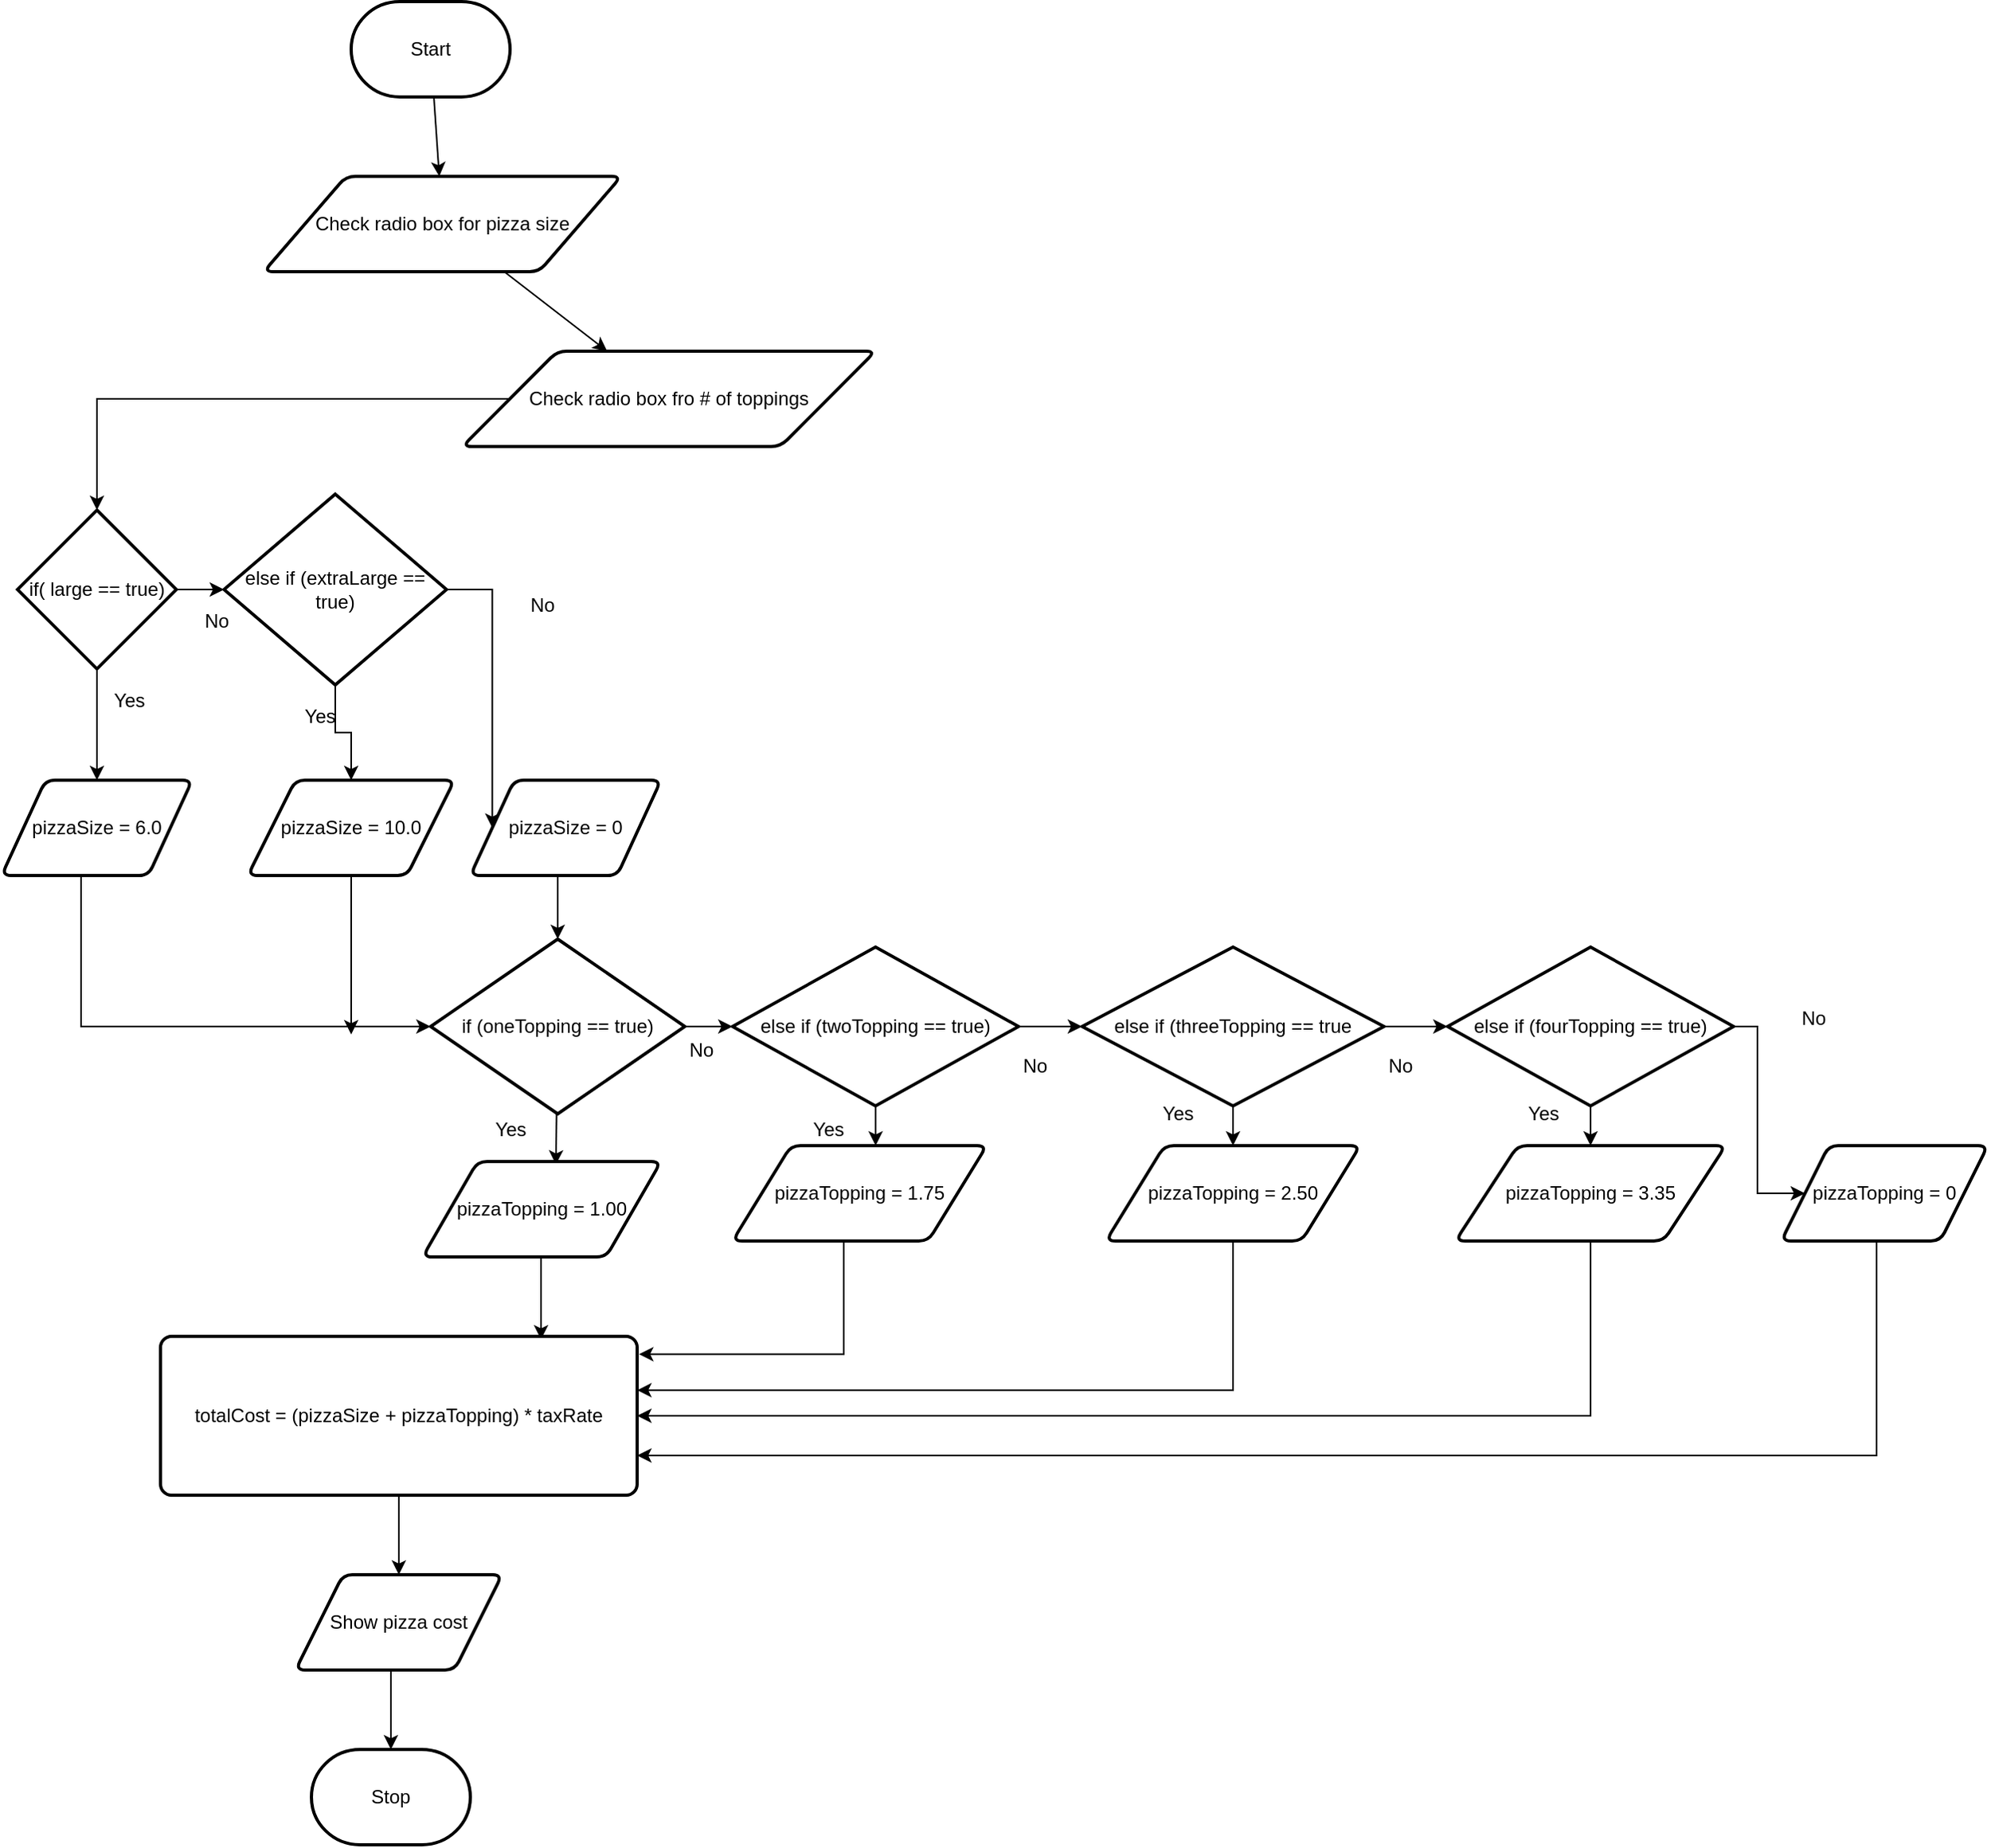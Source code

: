 <mxfile>
    <diagram id="GInHtZuMB5CcCfA9ihm7" name="Page-1">
        <mxGraphModel dx="667" dy="561" grid="1" gridSize="10" guides="1" tooltips="1" connect="1" arrows="1" fold="1" page="1" pageScale="1" pageWidth="850" pageHeight="1100" math="0" shadow="0">
            <root>
                <mxCell id="0"/>
                <mxCell id="1" parent="0"/>
                <mxCell id="11" style="edgeStyle=none;html=1;" parent="1" source="2" target="3" edge="1">
                    <mxGeometry relative="1" as="geometry"/>
                </mxCell>
                <mxCell id="2" value="Start" style="strokeWidth=2;html=1;shape=mxgraph.flowchart.terminator;whiteSpace=wrap;" parent="1" vertex="1">
                    <mxGeometry x="290" y="80" width="100" height="60" as="geometry"/>
                </mxCell>
                <mxCell id="13" style="edgeStyle=none;html=1;" parent="1" source="3" target="12" edge="1">
                    <mxGeometry relative="1" as="geometry"/>
                </mxCell>
                <mxCell id="3" value="Check radio box for pizza size" style="shape=parallelogram;html=1;strokeWidth=2;perimeter=parallelogramPerimeter;whiteSpace=wrap;rounded=1;arcSize=12;size=0.23;" parent="1" vertex="1">
                    <mxGeometry x="235" y="190" width="225" height="60" as="geometry"/>
                </mxCell>
                <mxCell id="21" style="edgeStyle=orthogonalEdgeStyle;html=1;rounded=0;" parent="1" source="12" target="15" edge="1">
                    <mxGeometry relative="1" as="geometry"/>
                </mxCell>
                <mxCell id="12" value="Check radio box fro # of toppings" style="shape=parallelogram;html=1;strokeWidth=2;perimeter=parallelogramPerimeter;whiteSpace=wrap;rounded=1;arcSize=12;size=0.23;" parent="1" vertex="1">
                    <mxGeometry x="360" y="300" width="260" height="60" as="geometry"/>
                </mxCell>
                <mxCell id="22" style="edgeStyle=orthogonalEdgeStyle;rounded=0;html=1;entryX=0;entryY=0.5;entryDx=0;entryDy=0;entryPerimeter=0;" parent="1" source="15" target="16" edge="1">
                    <mxGeometry relative="1" as="geometry"/>
                </mxCell>
                <mxCell id="23" style="edgeStyle=orthogonalEdgeStyle;rounded=0;html=1;entryX=0.5;entryY=0;entryDx=0;entryDy=0;" parent="1" source="15" target="17" edge="1">
                    <mxGeometry relative="1" as="geometry"/>
                </mxCell>
                <mxCell id="15" value="if( large == true)" style="strokeWidth=2;html=1;shape=mxgraph.flowchart.decision;whiteSpace=wrap;" parent="1" vertex="1">
                    <mxGeometry x="80" y="400" width="100" height="100" as="geometry"/>
                </mxCell>
                <mxCell id="26" style="edgeStyle=orthogonalEdgeStyle;rounded=0;html=1;entryX=0.5;entryY=0;entryDx=0;entryDy=0;" parent="1" source="16" target="18" edge="1">
                    <mxGeometry relative="1" as="geometry"/>
                </mxCell>
                <mxCell id="28" style="edgeStyle=orthogonalEdgeStyle;rounded=0;html=1;entryX=0;entryY=0.5;entryDx=0;entryDy=0;" parent="1" source="16" target="19" edge="1">
                    <mxGeometry relative="1" as="geometry"/>
                </mxCell>
                <mxCell id="16" value="else if (extraLarge == true)" style="strokeWidth=2;html=1;shape=mxgraph.flowchart.decision;whiteSpace=wrap;" parent="1" vertex="1">
                    <mxGeometry x="210" y="390" width="140" height="120" as="geometry"/>
                </mxCell>
                <mxCell id="55" style="edgeStyle=elbowEdgeStyle;rounded=0;html=1;entryX=0;entryY=0.5;entryDx=0;entryDy=0;entryPerimeter=0;" edge="1" parent="1" source="17" target="33">
                    <mxGeometry relative="1" as="geometry">
                        <Array as="points">
                            <mxPoint x="120" y="770"/>
                        </Array>
                    </mxGeometry>
                </mxCell>
                <mxCell id="17" value="pizzaSize = 6.0" style="shape=parallelogram;html=1;strokeWidth=2;perimeter=parallelogramPerimeter;whiteSpace=wrap;rounded=1;arcSize=12;size=0.23;" parent="1" vertex="1">
                    <mxGeometry x="70" y="570" width="120" height="60" as="geometry"/>
                </mxCell>
                <mxCell id="56" style="edgeStyle=elbowEdgeStyle;rounded=0;html=1;" edge="1" parent="1" source="18">
                    <mxGeometry relative="1" as="geometry">
                        <mxPoint x="290" y="730" as="targetPoint"/>
                    </mxGeometry>
                </mxCell>
                <mxCell id="18" value="pizzaSize = 10.0" style="shape=parallelogram;html=1;strokeWidth=2;perimeter=parallelogramPerimeter;whiteSpace=wrap;rounded=1;arcSize=12;size=0.23;" parent="1" vertex="1">
                    <mxGeometry x="225" y="570" width="130" height="60" as="geometry"/>
                </mxCell>
                <mxCell id="57" style="edgeStyle=elbowEdgeStyle;rounded=0;html=1;entryX=0.5;entryY=0;entryDx=0;entryDy=0;entryPerimeter=0;" edge="1" parent="1" source="19" target="33">
                    <mxGeometry relative="1" as="geometry"/>
                </mxCell>
                <mxCell id="19" value="pizzaSize = 0" style="shape=parallelogram;html=1;strokeWidth=2;perimeter=parallelogramPerimeter;whiteSpace=wrap;rounded=1;arcSize=12;size=0.23;" parent="1" vertex="1">
                    <mxGeometry x="365" y="570" width="120" height="60" as="geometry"/>
                </mxCell>
                <mxCell id="29" value="No" style="text;html=1;align=center;verticalAlign=middle;resizable=0;points=[];autosize=1;strokeColor=none;fillColor=none;" parent="1" vertex="1">
                    <mxGeometry x="395" y="450" width="30" height="20" as="geometry"/>
                </mxCell>
                <mxCell id="30" value="Yes" style="text;html=1;align=center;verticalAlign=middle;resizable=0;points=[];autosize=1;strokeColor=none;fillColor=none;" parent="1" vertex="1">
                    <mxGeometry x="250" y="520" width="40" height="20" as="geometry"/>
                </mxCell>
                <mxCell id="31" value="Yes" style="text;html=1;align=center;verticalAlign=middle;resizable=0;points=[];autosize=1;strokeColor=none;fillColor=none;" parent="1" vertex="1">
                    <mxGeometry x="130" y="510" width="40" height="20" as="geometry"/>
                </mxCell>
                <mxCell id="32" value="No" style="text;html=1;align=center;verticalAlign=middle;resizable=0;points=[];autosize=1;strokeColor=none;fillColor=none;" parent="1" vertex="1">
                    <mxGeometry x="190" y="460" width="30" height="20" as="geometry"/>
                </mxCell>
                <mxCell id="44" style="edgeStyle=none;html=1;entryX=0.559;entryY=0.032;entryDx=0;entryDy=0;entryPerimeter=0;" edge="1" parent="1" source="33" target="43">
                    <mxGeometry relative="1" as="geometry"/>
                </mxCell>
                <mxCell id="58" style="edgeStyle=elbowEdgeStyle;rounded=0;html=1;entryX=0;entryY=0.5;entryDx=0;entryDy=0;entryPerimeter=0;" edge="1" parent="1" source="33" target="36">
                    <mxGeometry relative="1" as="geometry"/>
                </mxCell>
                <mxCell id="33" value="if (oneTopping == true)" style="strokeWidth=2;html=1;shape=mxgraph.flowchart.decision;whiteSpace=wrap;" parent="1" vertex="1">
                    <mxGeometry x="340" y="670" width="160" height="110" as="geometry"/>
                </mxCell>
                <mxCell id="49" style="edgeStyle=none;html=1;" edge="1" parent="1" source="35" target="38">
                    <mxGeometry relative="1" as="geometry"/>
                </mxCell>
                <mxCell id="69" style="edgeStyle=elbowEdgeStyle;rounded=0;html=1;" edge="1" parent="1" source="35" target="40">
                    <mxGeometry relative="1" as="geometry"/>
                </mxCell>
                <mxCell id="35" value="else if (fourTopping == true)" style="strokeWidth=2;html=1;shape=mxgraph.flowchart.decision;whiteSpace=wrap;" parent="1" vertex="1">
                    <mxGeometry x="980" y="675" width="180" height="100" as="geometry"/>
                </mxCell>
                <mxCell id="45" style="edgeStyle=none;html=1;entryX=0.563;entryY=0;entryDx=0;entryDy=0;entryPerimeter=0;" edge="1" parent="1" source="36" target="42">
                    <mxGeometry relative="1" as="geometry"/>
                </mxCell>
                <mxCell id="59" style="edgeStyle=elbowEdgeStyle;rounded=0;html=1;entryX=0;entryY=0.5;entryDx=0;entryDy=0;entryPerimeter=0;" edge="1" parent="1" source="36" target="37">
                    <mxGeometry relative="1" as="geometry"/>
                </mxCell>
                <mxCell id="36" value="else if (twoTopping == true)" style="strokeWidth=2;html=1;shape=mxgraph.flowchart.decision;whiteSpace=wrap;" parent="1" vertex="1">
                    <mxGeometry x="530" y="675" width="180" height="100" as="geometry"/>
                </mxCell>
                <mxCell id="47" value="" style="edgeStyle=none;html=1;" edge="1" parent="1" source="37" target="39">
                    <mxGeometry relative="1" as="geometry"/>
                </mxCell>
                <mxCell id="60" style="edgeStyle=elbowEdgeStyle;rounded=0;html=1;entryX=0;entryY=0.5;entryDx=0;entryDy=0;entryPerimeter=0;" edge="1" parent="1" source="37" target="35">
                    <mxGeometry relative="1" as="geometry"/>
                </mxCell>
                <mxCell id="37" value="else if (threeTopping == true" style="strokeWidth=2;html=1;shape=mxgraph.flowchart.decision;whiteSpace=wrap;" parent="1" vertex="1">
                    <mxGeometry x="750" y="675" width="190" height="100" as="geometry"/>
                </mxCell>
                <mxCell id="74" style="edgeStyle=elbowEdgeStyle;rounded=0;html=1;entryX=1;entryY=0.5;entryDx=0;entryDy=0;" edge="1" parent="1" source="38" target="70">
                    <mxGeometry relative="1" as="geometry">
                        <Array as="points">
                            <mxPoint x="1070" y="970"/>
                        </Array>
                    </mxGeometry>
                </mxCell>
                <mxCell id="38" value="&lt;span&gt;pizzaTopping = 3.35&lt;/span&gt;" style="shape=parallelogram;html=1;strokeWidth=2;perimeter=parallelogramPerimeter;whiteSpace=wrap;rounded=1;arcSize=12;size=0.23;" vertex="1" parent="1">
                    <mxGeometry x="985" y="800" width="170" height="60" as="geometry"/>
                </mxCell>
                <mxCell id="73" style="edgeStyle=elbowEdgeStyle;rounded=0;html=1;entryX=1;entryY=0.339;entryDx=0;entryDy=0;entryPerimeter=0;" edge="1" parent="1" source="39" target="70">
                    <mxGeometry relative="1" as="geometry">
                        <Array as="points">
                            <mxPoint x="845" y="940"/>
                            <mxPoint x="850" y="970"/>
                        </Array>
                    </mxGeometry>
                </mxCell>
                <mxCell id="39" value="&lt;span&gt;pizzaTopping = 2.50&lt;/span&gt;" style="shape=parallelogram;html=1;strokeWidth=2;perimeter=parallelogramPerimeter;whiteSpace=wrap;rounded=1;arcSize=12;size=0.23;" vertex="1" parent="1">
                    <mxGeometry x="765" y="800" width="160" height="60" as="geometry"/>
                </mxCell>
                <mxCell id="75" style="edgeStyle=elbowEdgeStyle;rounded=0;html=1;entryX=1;entryY=0.75;entryDx=0;entryDy=0;" edge="1" parent="1" source="40" target="70">
                    <mxGeometry relative="1" as="geometry">
                        <Array as="points">
                            <mxPoint x="1250" y="960"/>
                        </Array>
                    </mxGeometry>
                </mxCell>
                <mxCell id="40" value="&lt;span&gt;pizzaTopping = 0&lt;/span&gt;" style="shape=parallelogram;html=1;strokeWidth=2;perimeter=parallelogramPerimeter;whiteSpace=wrap;rounded=1;arcSize=12;size=0.23;" vertex="1" parent="1">
                    <mxGeometry x="1190" y="800" width="130" height="60" as="geometry"/>
                </mxCell>
                <mxCell id="72" style="edgeStyle=elbowEdgeStyle;rounded=0;html=1;entryX=1.004;entryY=0.112;entryDx=0;entryDy=0;entryPerimeter=0;" edge="1" parent="1" source="42" target="70">
                    <mxGeometry relative="1" as="geometry">
                        <Array as="points">
                            <mxPoint x="600" y="880"/>
                            <mxPoint x="600" y="920"/>
                            <mxPoint x="610" y="930"/>
                        </Array>
                    </mxGeometry>
                </mxCell>
                <mxCell id="42" value="pizzaTopping = 1.75" style="shape=parallelogram;html=1;strokeWidth=2;perimeter=parallelogramPerimeter;whiteSpace=wrap;rounded=1;arcSize=12;size=0.23;" vertex="1" parent="1">
                    <mxGeometry x="530" y="800" width="160" height="60" as="geometry"/>
                </mxCell>
                <mxCell id="71" style="edgeStyle=elbowEdgeStyle;rounded=0;html=1;entryX=0.798;entryY=0.02;entryDx=0;entryDy=0;entryPerimeter=0;" edge="1" parent="1" source="43" target="70">
                    <mxGeometry relative="1" as="geometry"/>
                </mxCell>
                <mxCell id="43" value="pizzaTopping = 1.00" style="shape=parallelogram;html=1;strokeWidth=2;perimeter=parallelogramPerimeter;whiteSpace=wrap;rounded=1;arcSize=12;size=0.23;" vertex="1" parent="1">
                    <mxGeometry x="335" y="810" width="150" height="60" as="geometry"/>
                </mxCell>
                <mxCell id="61" value="Yes" style="text;html=1;align=center;verticalAlign=middle;resizable=0;points=[];autosize=1;strokeColor=none;fillColor=none;" vertex="1" parent="1">
                    <mxGeometry x="370" y="780" width="40" height="20" as="geometry"/>
                </mxCell>
                <mxCell id="62" value="No" style="text;html=1;align=center;verticalAlign=middle;resizable=0;points=[];autosize=1;strokeColor=none;fillColor=none;" vertex="1" parent="1">
                    <mxGeometry x="495" y="730" width="30" height="20" as="geometry"/>
                </mxCell>
                <mxCell id="63" value="Yes" style="text;html=1;align=center;verticalAlign=middle;resizable=0;points=[];autosize=1;strokeColor=none;fillColor=none;" vertex="1" parent="1">
                    <mxGeometry x="570" y="780" width="40" height="20" as="geometry"/>
                </mxCell>
                <mxCell id="64" value="No" style="text;html=1;align=center;verticalAlign=middle;resizable=0;points=[];autosize=1;strokeColor=none;fillColor=none;" vertex="1" parent="1">
                    <mxGeometry x="705" y="740" width="30" height="20" as="geometry"/>
                </mxCell>
                <mxCell id="65" value="Yes" style="text;html=1;align=center;verticalAlign=middle;resizable=0;points=[];autosize=1;strokeColor=none;fillColor=none;" vertex="1" parent="1">
                    <mxGeometry x="790" y="770" width="40" height="20" as="geometry"/>
                </mxCell>
                <mxCell id="66" value="No" style="text;html=1;align=center;verticalAlign=middle;resizable=0;points=[];autosize=1;strokeColor=none;fillColor=none;" vertex="1" parent="1">
                    <mxGeometry x="935" y="740" width="30" height="20" as="geometry"/>
                </mxCell>
                <mxCell id="67" value="Yes" style="text;html=1;align=center;verticalAlign=middle;resizable=0;points=[];autosize=1;strokeColor=none;fillColor=none;" vertex="1" parent="1">
                    <mxGeometry x="1020" y="770" width="40" height="20" as="geometry"/>
                </mxCell>
                <mxCell id="68" value="No" style="text;html=1;align=center;verticalAlign=middle;resizable=0;points=[];autosize=1;strokeColor=none;fillColor=none;" vertex="1" parent="1">
                    <mxGeometry x="1195" y="710" width="30" height="20" as="geometry"/>
                </mxCell>
                <mxCell id="78" style="edgeStyle=elbowEdgeStyle;rounded=0;html=1;entryX=0.5;entryY=0;entryDx=0;entryDy=0;" edge="1" parent="1" source="70" target="77">
                    <mxGeometry relative="1" as="geometry"/>
                </mxCell>
                <mxCell id="70" value="totalCost = (pizzaSize + pizzaTopping) * taxRate" style="rounded=1;whiteSpace=wrap;html=1;absoluteArcSize=1;arcSize=14;strokeWidth=2;" vertex="1" parent="1">
                    <mxGeometry x="170" y="920" width="300" height="100" as="geometry"/>
                </mxCell>
                <mxCell id="76" value="Stop" style="strokeWidth=2;html=1;shape=mxgraph.flowchart.terminator;whiteSpace=wrap;" vertex="1" parent="1">
                    <mxGeometry x="265" y="1180" width="100" height="60" as="geometry"/>
                </mxCell>
                <mxCell id="79" style="edgeStyle=elbowEdgeStyle;rounded=0;html=1;entryX=0.5;entryY=0;entryDx=0;entryDy=0;entryPerimeter=0;" edge="1" parent="1" source="77" target="76">
                    <mxGeometry relative="1" as="geometry"/>
                </mxCell>
                <mxCell id="77" value="Show pizza cost" style="shape=parallelogram;html=1;strokeWidth=2;perimeter=parallelogramPerimeter;whiteSpace=wrap;rounded=1;arcSize=12;size=0.23;" vertex="1" parent="1">
                    <mxGeometry x="255" y="1070" width="130" height="60" as="geometry"/>
                </mxCell>
            </root>
        </mxGraphModel>
    </diagram>
</mxfile>